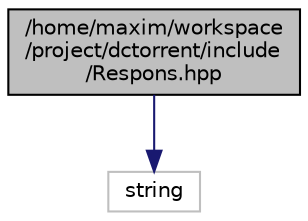 digraph "/home/maxim/workspace/project/dctorrent/include/Respons.hpp"
{
  edge [fontname="Helvetica",fontsize="10",labelfontname="Helvetica",labelfontsize="10"];
  node [fontname="Helvetica",fontsize="10",shape=record];
  Node113 [label="/home/maxim/workspace\l/project/dctorrent/include\l/Respons.hpp",height=0.2,width=0.4,color="black", fillcolor="grey75", style="filled", fontcolor="black"];
  Node113 -> Node114 [color="midnightblue",fontsize="10",style="solid",fontname="Helvetica"];
  Node114 [label="string",height=0.2,width=0.4,color="grey75", fillcolor="white", style="filled"];
}

